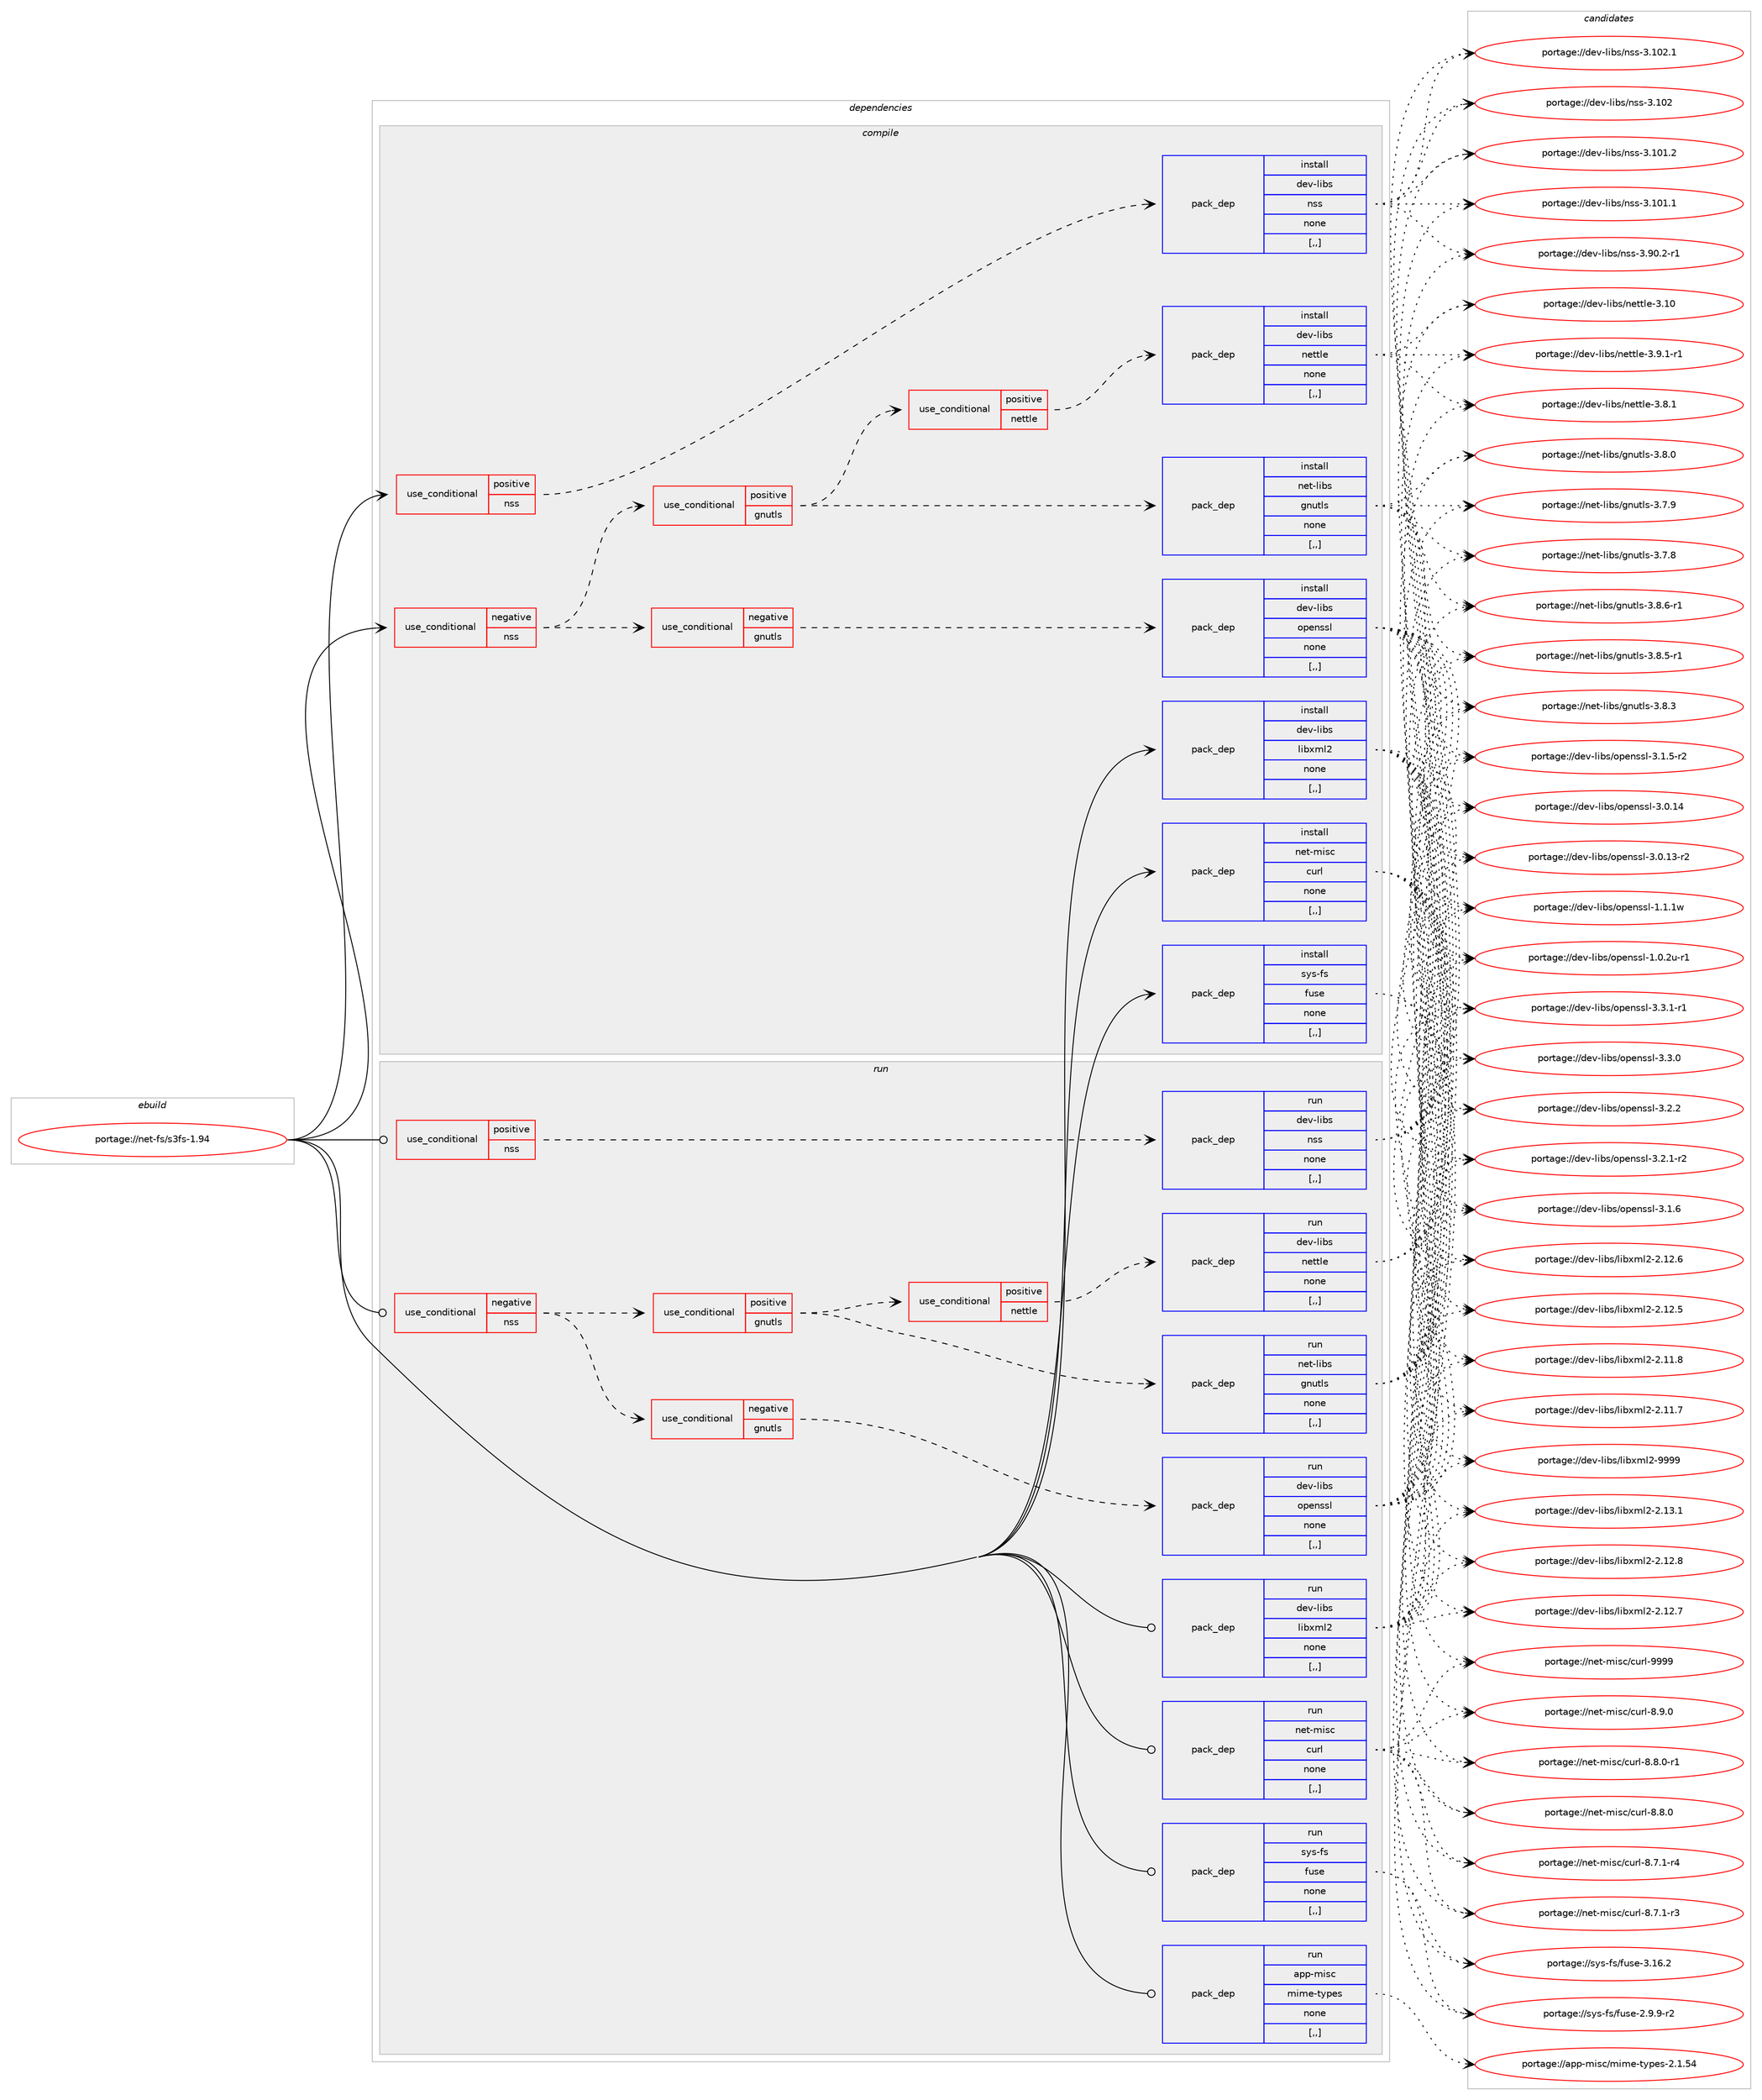 digraph prolog {

# *************
# Graph options
# *************

newrank=true;
concentrate=true;
compound=true;
graph [rankdir=LR,fontname=Helvetica,fontsize=10,ranksep=1.5];#, ranksep=2.5, nodesep=0.2];
edge  [arrowhead=vee];
node  [fontname=Helvetica,fontsize=10];

# **********
# The ebuild
# **********

subgraph cluster_leftcol {
color=gray;
label=<<i>ebuild</i>>;
id [label="portage://net-fs/s3fs-1.94", color=red, width=4, href="../net-fs/s3fs-1.94.svg"];
}

# ****************
# The dependencies
# ****************

subgraph cluster_midcol {
color=gray;
label=<<i>dependencies</i>>;
subgraph cluster_compile {
fillcolor="#eeeeee";
style=filled;
label=<<i>compile</i>>;
subgraph cond90270 {
dependency347625 [label=<<TABLE BORDER="0" CELLBORDER="1" CELLSPACING="0" CELLPADDING="4"><TR><TD ROWSPAN="3" CELLPADDING="10">use_conditional</TD></TR><TR><TD>negative</TD></TR><TR><TD>nss</TD></TR></TABLE>>, shape=none, color=red];
subgraph cond90271 {
dependency347626 [label=<<TABLE BORDER="0" CELLBORDER="1" CELLSPACING="0" CELLPADDING="4"><TR><TD ROWSPAN="3" CELLPADDING="10">use_conditional</TD></TR><TR><TD>positive</TD></TR><TR><TD>gnutls</TD></TR></TABLE>>, shape=none, color=red];
subgraph pack254760 {
dependency347627 [label=<<TABLE BORDER="0" CELLBORDER="1" CELLSPACING="0" CELLPADDING="4" WIDTH="220"><TR><TD ROWSPAN="6" CELLPADDING="30">pack_dep</TD></TR><TR><TD WIDTH="110">install</TD></TR><TR><TD>net-libs</TD></TR><TR><TD>gnutls</TD></TR><TR><TD>none</TD></TR><TR><TD>[,,]</TD></TR></TABLE>>, shape=none, color=blue];
}
dependency347626:e -> dependency347627:w [weight=20,style="dashed",arrowhead="vee"];
subgraph cond90272 {
dependency347628 [label=<<TABLE BORDER="0" CELLBORDER="1" CELLSPACING="0" CELLPADDING="4"><TR><TD ROWSPAN="3" CELLPADDING="10">use_conditional</TD></TR><TR><TD>positive</TD></TR><TR><TD>nettle</TD></TR></TABLE>>, shape=none, color=red];
subgraph pack254761 {
dependency347629 [label=<<TABLE BORDER="0" CELLBORDER="1" CELLSPACING="0" CELLPADDING="4" WIDTH="220"><TR><TD ROWSPAN="6" CELLPADDING="30">pack_dep</TD></TR><TR><TD WIDTH="110">install</TD></TR><TR><TD>dev-libs</TD></TR><TR><TD>nettle</TD></TR><TR><TD>none</TD></TR><TR><TD>[,,]</TD></TR></TABLE>>, shape=none, color=blue];
}
dependency347628:e -> dependency347629:w [weight=20,style="dashed",arrowhead="vee"];
}
dependency347626:e -> dependency347628:w [weight=20,style="dashed",arrowhead="vee"];
}
dependency347625:e -> dependency347626:w [weight=20,style="dashed",arrowhead="vee"];
subgraph cond90273 {
dependency347630 [label=<<TABLE BORDER="0" CELLBORDER="1" CELLSPACING="0" CELLPADDING="4"><TR><TD ROWSPAN="3" CELLPADDING="10">use_conditional</TD></TR><TR><TD>negative</TD></TR><TR><TD>gnutls</TD></TR></TABLE>>, shape=none, color=red];
subgraph pack254762 {
dependency347631 [label=<<TABLE BORDER="0" CELLBORDER="1" CELLSPACING="0" CELLPADDING="4" WIDTH="220"><TR><TD ROWSPAN="6" CELLPADDING="30">pack_dep</TD></TR><TR><TD WIDTH="110">install</TD></TR><TR><TD>dev-libs</TD></TR><TR><TD>openssl</TD></TR><TR><TD>none</TD></TR><TR><TD>[,,]</TD></TR></TABLE>>, shape=none, color=blue];
}
dependency347630:e -> dependency347631:w [weight=20,style="dashed",arrowhead="vee"];
}
dependency347625:e -> dependency347630:w [weight=20,style="dashed",arrowhead="vee"];
}
id:e -> dependency347625:w [weight=20,style="solid",arrowhead="vee"];
subgraph cond90274 {
dependency347632 [label=<<TABLE BORDER="0" CELLBORDER="1" CELLSPACING="0" CELLPADDING="4"><TR><TD ROWSPAN="3" CELLPADDING="10">use_conditional</TD></TR><TR><TD>positive</TD></TR><TR><TD>nss</TD></TR></TABLE>>, shape=none, color=red];
subgraph pack254763 {
dependency347633 [label=<<TABLE BORDER="0" CELLBORDER="1" CELLSPACING="0" CELLPADDING="4" WIDTH="220"><TR><TD ROWSPAN="6" CELLPADDING="30">pack_dep</TD></TR><TR><TD WIDTH="110">install</TD></TR><TR><TD>dev-libs</TD></TR><TR><TD>nss</TD></TR><TR><TD>none</TD></TR><TR><TD>[,,]</TD></TR></TABLE>>, shape=none, color=blue];
}
dependency347632:e -> dependency347633:w [weight=20,style="dashed",arrowhead="vee"];
}
id:e -> dependency347632:w [weight=20,style="solid",arrowhead="vee"];
subgraph pack254764 {
dependency347634 [label=<<TABLE BORDER="0" CELLBORDER="1" CELLSPACING="0" CELLPADDING="4" WIDTH="220"><TR><TD ROWSPAN="6" CELLPADDING="30">pack_dep</TD></TR><TR><TD WIDTH="110">install</TD></TR><TR><TD>dev-libs</TD></TR><TR><TD>libxml2</TD></TR><TR><TD>none</TD></TR><TR><TD>[,,]</TD></TR></TABLE>>, shape=none, color=blue];
}
id:e -> dependency347634:w [weight=20,style="solid",arrowhead="vee"];
subgraph pack254765 {
dependency347635 [label=<<TABLE BORDER="0" CELLBORDER="1" CELLSPACING="0" CELLPADDING="4" WIDTH="220"><TR><TD ROWSPAN="6" CELLPADDING="30">pack_dep</TD></TR><TR><TD WIDTH="110">install</TD></TR><TR><TD>net-misc</TD></TR><TR><TD>curl</TD></TR><TR><TD>none</TD></TR><TR><TD>[,,]</TD></TR></TABLE>>, shape=none, color=blue];
}
id:e -> dependency347635:w [weight=20,style="solid",arrowhead="vee"];
subgraph pack254766 {
dependency347636 [label=<<TABLE BORDER="0" CELLBORDER="1" CELLSPACING="0" CELLPADDING="4" WIDTH="220"><TR><TD ROWSPAN="6" CELLPADDING="30">pack_dep</TD></TR><TR><TD WIDTH="110">install</TD></TR><TR><TD>sys-fs</TD></TR><TR><TD>fuse</TD></TR><TR><TD>none</TD></TR><TR><TD>[,,]</TD></TR></TABLE>>, shape=none, color=blue];
}
id:e -> dependency347636:w [weight=20,style="solid",arrowhead="vee"];
}
subgraph cluster_compileandrun {
fillcolor="#eeeeee";
style=filled;
label=<<i>compile and run</i>>;
}
subgraph cluster_run {
fillcolor="#eeeeee";
style=filled;
label=<<i>run</i>>;
subgraph cond90275 {
dependency347637 [label=<<TABLE BORDER="0" CELLBORDER="1" CELLSPACING="0" CELLPADDING="4"><TR><TD ROWSPAN="3" CELLPADDING="10">use_conditional</TD></TR><TR><TD>negative</TD></TR><TR><TD>nss</TD></TR></TABLE>>, shape=none, color=red];
subgraph cond90276 {
dependency347638 [label=<<TABLE BORDER="0" CELLBORDER="1" CELLSPACING="0" CELLPADDING="4"><TR><TD ROWSPAN="3" CELLPADDING="10">use_conditional</TD></TR><TR><TD>positive</TD></TR><TR><TD>gnutls</TD></TR></TABLE>>, shape=none, color=red];
subgraph pack254767 {
dependency347639 [label=<<TABLE BORDER="0" CELLBORDER="1" CELLSPACING="0" CELLPADDING="4" WIDTH="220"><TR><TD ROWSPAN="6" CELLPADDING="30">pack_dep</TD></TR><TR><TD WIDTH="110">run</TD></TR><TR><TD>net-libs</TD></TR><TR><TD>gnutls</TD></TR><TR><TD>none</TD></TR><TR><TD>[,,]</TD></TR></TABLE>>, shape=none, color=blue];
}
dependency347638:e -> dependency347639:w [weight=20,style="dashed",arrowhead="vee"];
subgraph cond90277 {
dependency347640 [label=<<TABLE BORDER="0" CELLBORDER="1" CELLSPACING="0" CELLPADDING="4"><TR><TD ROWSPAN="3" CELLPADDING="10">use_conditional</TD></TR><TR><TD>positive</TD></TR><TR><TD>nettle</TD></TR></TABLE>>, shape=none, color=red];
subgraph pack254768 {
dependency347641 [label=<<TABLE BORDER="0" CELLBORDER="1" CELLSPACING="0" CELLPADDING="4" WIDTH="220"><TR><TD ROWSPAN="6" CELLPADDING="30">pack_dep</TD></TR><TR><TD WIDTH="110">run</TD></TR><TR><TD>dev-libs</TD></TR><TR><TD>nettle</TD></TR><TR><TD>none</TD></TR><TR><TD>[,,]</TD></TR></TABLE>>, shape=none, color=blue];
}
dependency347640:e -> dependency347641:w [weight=20,style="dashed",arrowhead="vee"];
}
dependency347638:e -> dependency347640:w [weight=20,style="dashed",arrowhead="vee"];
}
dependency347637:e -> dependency347638:w [weight=20,style="dashed",arrowhead="vee"];
subgraph cond90278 {
dependency347642 [label=<<TABLE BORDER="0" CELLBORDER="1" CELLSPACING="0" CELLPADDING="4"><TR><TD ROWSPAN="3" CELLPADDING="10">use_conditional</TD></TR><TR><TD>negative</TD></TR><TR><TD>gnutls</TD></TR></TABLE>>, shape=none, color=red];
subgraph pack254769 {
dependency347643 [label=<<TABLE BORDER="0" CELLBORDER="1" CELLSPACING="0" CELLPADDING="4" WIDTH="220"><TR><TD ROWSPAN="6" CELLPADDING="30">pack_dep</TD></TR><TR><TD WIDTH="110">run</TD></TR><TR><TD>dev-libs</TD></TR><TR><TD>openssl</TD></TR><TR><TD>none</TD></TR><TR><TD>[,,]</TD></TR></TABLE>>, shape=none, color=blue];
}
dependency347642:e -> dependency347643:w [weight=20,style="dashed",arrowhead="vee"];
}
dependency347637:e -> dependency347642:w [weight=20,style="dashed",arrowhead="vee"];
}
id:e -> dependency347637:w [weight=20,style="solid",arrowhead="odot"];
subgraph cond90279 {
dependency347644 [label=<<TABLE BORDER="0" CELLBORDER="1" CELLSPACING="0" CELLPADDING="4"><TR><TD ROWSPAN="3" CELLPADDING="10">use_conditional</TD></TR><TR><TD>positive</TD></TR><TR><TD>nss</TD></TR></TABLE>>, shape=none, color=red];
subgraph pack254770 {
dependency347645 [label=<<TABLE BORDER="0" CELLBORDER="1" CELLSPACING="0" CELLPADDING="4" WIDTH="220"><TR><TD ROWSPAN="6" CELLPADDING="30">pack_dep</TD></TR><TR><TD WIDTH="110">run</TD></TR><TR><TD>dev-libs</TD></TR><TR><TD>nss</TD></TR><TR><TD>none</TD></TR><TR><TD>[,,]</TD></TR></TABLE>>, shape=none, color=blue];
}
dependency347644:e -> dependency347645:w [weight=20,style="dashed",arrowhead="vee"];
}
id:e -> dependency347644:w [weight=20,style="solid",arrowhead="odot"];
subgraph pack254771 {
dependency347646 [label=<<TABLE BORDER="0" CELLBORDER="1" CELLSPACING="0" CELLPADDING="4" WIDTH="220"><TR><TD ROWSPAN="6" CELLPADDING="30">pack_dep</TD></TR><TR><TD WIDTH="110">run</TD></TR><TR><TD>app-misc</TD></TR><TR><TD>mime-types</TD></TR><TR><TD>none</TD></TR><TR><TD>[,,]</TD></TR></TABLE>>, shape=none, color=blue];
}
id:e -> dependency347646:w [weight=20,style="solid",arrowhead="odot"];
subgraph pack254772 {
dependency347647 [label=<<TABLE BORDER="0" CELLBORDER="1" CELLSPACING="0" CELLPADDING="4" WIDTH="220"><TR><TD ROWSPAN="6" CELLPADDING="30">pack_dep</TD></TR><TR><TD WIDTH="110">run</TD></TR><TR><TD>dev-libs</TD></TR><TR><TD>libxml2</TD></TR><TR><TD>none</TD></TR><TR><TD>[,,]</TD></TR></TABLE>>, shape=none, color=blue];
}
id:e -> dependency347647:w [weight=20,style="solid",arrowhead="odot"];
subgraph pack254773 {
dependency347648 [label=<<TABLE BORDER="0" CELLBORDER="1" CELLSPACING="0" CELLPADDING="4" WIDTH="220"><TR><TD ROWSPAN="6" CELLPADDING="30">pack_dep</TD></TR><TR><TD WIDTH="110">run</TD></TR><TR><TD>net-misc</TD></TR><TR><TD>curl</TD></TR><TR><TD>none</TD></TR><TR><TD>[,,]</TD></TR></TABLE>>, shape=none, color=blue];
}
id:e -> dependency347648:w [weight=20,style="solid",arrowhead="odot"];
subgraph pack254774 {
dependency347649 [label=<<TABLE BORDER="0" CELLBORDER="1" CELLSPACING="0" CELLPADDING="4" WIDTH="220"><TR><TD ROWSPAN="6" CELLPADDING="30">pack_dep</TD></TR><TR><TD WIDTH="110">run</TD></TR><TR><TD>sys-fs</TD></TR><TR><TD>fuse</TD></TR><TR><TD>none</TD></TR><TR><TD>[,,]</TD></TR></TABLE>>, shape=none, color=blue];
}
id:e -> dependency347649:w [weight=20,style="solid",arrowhead="odot"];
}
}

# **************
# The candidates
# **************

subgraph cluster_choices {
rank=same;
color=gray;
label=<<i>candidates</i>>;

subgraph choice254760 {
color=black;
nodesep=1;
choice1101011164510810598115471031101171161081154551465646544511449 [label="portage://net-libs/gnutls-3.8.6-r1", color=red, width=4,href="../net-libs/gnutls-3.8.6-r1.svg"];
choice1101011164510810598115471031101171161081154551465646534511449 [label="portage://net-libs/gnutls-3.8.5-r1", color=red, width=4,href="../net-libs/gnutls-3.8.5-r1.svg"];
choice110101116451081059811547103110117116108115455146564651 [label="portage://net-libs/gnutls-3.8.3", color=red, width=4,href="../net-libs/gnutls-3.8.3.svg"];
choice110101116451081059811547103110117116108115455146564648 [label="portage://net-libs/gnutls-3.8.0", color=red, width=4,href="../net-libs/gnutls-3.8.0.svg"];
choice110101116451081059811547103110117116108115455146554657 [label="portage://net-libs/gnutls-3.7.9", color=red, width=4,href="../net-libs/gnutls-3.7.9.svg"];
choice110101116451081059811547103110117116108115455146554656 [label="portage://net-libs/gnutls-3.7.8", color=red, width=4,href="../net-libs/gnutls-3.7.8.svg"];
dependency347627:e -> choice1101011164510810598115471031101171161081154551465646544511449:w [style=dotted,weight="100"];
dependency347627:e -> choice1101011164510810598115471031101171161081154551465646534511449:w [style=dotted,weight="100"];
dependency347627:e -> choice110101116451081059811547103110117116108115455146564651:w [style=dotted,weight="100"];
dependency347627:e -> choice110101116451081059811547103110117116108115455146564648:w [style=dotted,weight="100"];
dependency347627:e -> choice110101116451081059811547103110117116108115455146554657:w [style=dotted,weight="100"];
dependency347627:e -> choice110101116451081059811547103110117116108115455146554656:w [style=dotted,weight="100"];
}
subgraph choice254761 {
color=black;
nodesep=1;
choice1001011184510810598115471101011161161081014551464948 [label="portage://dev-libs/nettle-3.10", color=red, width=4,href="../dev-libs/nettle-3.10.svg"];
choice1001011184510810598115471101011161161081014551465746494511449 [label="portage://dev-libs/nettle-3.9.1-r1", color=red, width=4,href="../dev-libs/nettle-3.9.1-r1.svg"];
choice100101118451081059811547110101116116108101455146564649 [label="portage://dev-libs/nettle-3.8.1", color=red, width=4,href="../dev-libs/nettle-3.8.1.svg"];
dependency347629:e -> choice1001011184510810598115471101011161161081014551464948:w [style=dotted,weight="100"];
dependency347629:e -> choice1001011184510810598115471101011161161081014551465746494511449:w [style=dotted,weight="100"];
dependency347629:e -> choice100101118451081059811547110101116116108101455146564649:w [style=dotted,weight="100"];
}
subgraph choice254762 {
color=black;
nodesep=1;
choice1001011184510810598115471111121011101151151084551465146494511449 [label="portage://dev-libs/openssl-3.3.1-r1", color=red, width=4,href="../dev-libs/openssl-3.3.1-r1.svg"];
choice100101118451081059811547111112101110115115108455146514648 [label="portage://dev-libs/openssl-3.3.0", color=red, width=4,href="../dev-libs/openssl-3.3.0.svg"];
choice100101118451081059811547111112101110115115108455146504650 [label="portage://dev-libs/openssl-3.2.2", color=red, width=4,href="../dev-libs/openssl-3.2.2.svg"];
choice1001011184510810598115471111121011101151151084551465046494511450 [label="portage://dev-libs/openssl-3.2.1-r2", color=red, width=4,href="../dev-libs/openssl-3.2.1-r2.svg"];
choice100101118451081059811547111112101110115115108455146494654 [label="portage://dev-libs/openssl-3.1.6", color=red, width=4,href="../dev-libs/openssl-3.1.6.svg"];
choice1001011184510810598115471111121011101151151084551464946534511450 [label="portage://dev-libs/openssl-3.1.5-r2", color=red, width=4,href="../dev-libs/openssl-3.1.5-r2.svg"];
choice10010111845108105981154711111210111011511510845514648464952 [label="portage://dev-libs/openssl-3.0.14", color=red, width=4,href="../dev-libs/openssl-3.0.14.svg"];
choice100101118451081059811547111112101110115115108455146484649514511450 [label="portage://dev-libs/openssl-3.0.13-r2", color=red, width=4,href="../dev-libs/openssl-3.0.13-r2.svg"];
choice100101118451081059811547111112101110115115108454946494649119 [label="portage://dev-libs/openssl-1.1.1w", color=red, width=4,href="../dev-libs/openssl-1.1.1w.svg"];
choice1001011184510810598115471111121011101151151084549464846501174511449 [label="portage://dev-libs/openssl-1.0.2u-r1", color=red, width=4,href="../dev-libs/openssl-1.0.2u-r1.svg"];
dependency347631:e -> choice1001011184510810598115471111121011101151151084551465146494511449:w [style=dotted,weight="100"];
dependency347631:e -> choice100101118451081059811547111112101110115115108455146514648:w [style=dotted,weight="100"];
dependency347631:e -> choice100101118451081059811547111112101110115115108455146504650:w [style=dotted,weight="100"];
dependency347631:e -> choice1001011184510810598115471111121011101151151084551465046494511450:w [style=dotted,weight="100"];
dependency347631:e -> choice100101118451081059811547111112101110115115108455146494654:w [style=dotted,weight="100"];
dependency347631:e -> choice1001011184510810598115471111121011101151151084551464946534511450:w [style=dotted,weight="100"];
dependency347631:e -> choice10010111845108105981154711111210111011511510845514648464952:w [style=dotted,weight="100"];
dependency347631:e -> choice100101118451081059811547111112101110115115108455146484649514511450:w [style=dotted,weight="100"];
dependency347631:e -> choice100101118451081059811547111112101110115115108454946494649119:w [style=dotted,weight="100"];
dependency347631:e -> choice1001011184510810598115471111121011101151151084549464846501174511449:w [style=dotted,weight="100"];
}
subgraph choice254763 {
color=black;
nodesep=1;
choice1001011184510810598115471101151154551464948504649 [label="portage://dev-libs/nss-3.102.1", color=red, width=4,href="../dev-libs/nss-3.102.1.svg"];
choice100101118451081059811547110115115455146494850 [label="portage://dev-libs/nss-3.102", color=red, width=4,href="../dev-libs/nss-3.102.svg"];
choice1001011184510810598115471101151154551464948494650 [label="portage://dev-libs/nss-3.101.2", color=red, width=4,href="../dev-libs/nss-3.101.2.svg"];
choice1001011184510810598115471101151154551464948494649 [label="portage://dev-libs/nss-3.101.1", color=red, width=4,href="../dev-libs/nss-3.101.1.svg"];
choice100101118451081059811547110115115455146574846504511449 [label="portage://dev-libs/nss-3.90.2-r1", color=red, width=4,href="../dev-libs/nss-3.90.2-r1.svg"];
dependency347633:e -> choice1001011184510810598115471101151154551464948504649:w [style=dotted,weight="100"];
dependency347633:e -> choice100101118451081059811547110115115455146494850:w [style=dotted,weight="100"];
dependency347633:e -> choice1001011184510810598115471101151154551464948494650:w [style=dotted,weight="100"];
dependency347633:e -> choice1001011184510810598115471101151154551464948494649:w [style=dotted,weight="100"];
dependency347633:e -> choice100101118451081059811547110115115455146574846504511449:w [style=dotted,weight="100"];
}
subgraph choice254764 {
color=black;
nodesep=1;
choice10010111845108105981154710810598120109108504557575757 [label="portage://dev-libs/libxml2-9999", color=red, width=4,href="../dev-libs/libxml2-9999.svg"];
choice100101118451081059811547108105981201091085045504649514649 [label="portage://dev-libs/libxml2-2.13.1", color=red, width=4,href="../dev-libs/libxml2-2.13.1.svg"];
choice100101118451081059811547108105981201091085045504649504656 [label="portage://dev-libs/libxml2-2.12.8", color=red, width=4,href="../dev-libs/libxml2-2.12.8.svg"];
choice100101118451081059811547108105981201091085045504649504655 [label="portage://dev-libs/libxml2-2.12.7", color=red, width=4,href="../dev-libs/libxml2-2.12.7.svg"];
choice100101118451081059811547108105981201091085045504649504654 [label="portage://dev-libs/libxml2-2.12.6", color=red, width=4,href="../dev-libs/libxml2-2.12.6.svg"];
choice100101118451081059811547108105981201091085045504649504653 [label="portage://dev-libs/libxml2-2.12.5", color=red, width=4,href="../dev-libs/libxml2-2.12.5.svg"];
choice100101118451081059811547108105981201091085045504649494656 [label="portage://dev-libs/libxml2-2.11.8", color=red, width=4,href="../dev-libs/libxml2-2.11.8.svg"];
choice100101118451081059811547108105981201091085045504649494655 [label="portage://dev-libs/libxml2-2.11.7", color=red, width=4,href="../dev-libs/libxml2-2.11.7.svg"];
dependency347634:e -> choice10010111845108105981154710810598120109108504557575757:w [style=dotted,weight="100"];
dependency347634:e -> choice100101118451081059811547108105981201091085045504649514649:w [style=dotted,weight="100"];
dependency347634:e -> choice100101118451081059811547108105981201091085045504649504656:w [style=dotted,weight="100"];
dependency347634:e -> choice100101118451081059811547108105981201091085045504649504655:w [style=dotted,weight="100"];
dependency347634:e -> choice100101118451081059811547108105981201091085045504649504654:w [style=dotted,weight="100"];
dependency347634:e -> choice100101118451081059811547108105981201091085045504649504653:w [style=dotted,weight="100"];
dependency347634:e -> choice100101118451081059811547108105981201091085045504649494656:w [style=dotted,weight="100"];
dependency347634:e -> choice100101118451081059811547108105981201091085045504649494655:w [style=dotted,weight="100"];
}
subgraph choice254765 {
color=black;
nodesep=1;
choice110101116451091051159947991171141084557575757 [label="portage://net-misc/curl-9999", color=red, width=4,href="../net-misc/curl-9999.svg"];
choice11010111645109105115994799117114108455646574648 [label="portage://net-misc/curl-8.9.0", color=red, width=4,href="../net-misc/curl-8.9.0.svg"];
choice110101116451091051159947991171141084556465646484511449 [label="portage://net-misc/curl-8.8.0-r1", color=red, width=4,href="../net-misc/curl-8.8.0-r1.svg"];
choice11010111645109105115994799117114108455646564648 [label="portage://net-misc/curl-8.8.0", color=red, width=4,href="../net-misc/curl-8.8.0.svg"];
choice110101116451091051159947991171141084556465546494511452 [label="portage://net-misc/curl-8.7.1-r4", color=red, width=4,href="../net-misc/curl-8.7.1-r4.svg"];
choice110101116451091051159947991171141084556465546494511451 [label="portage://net-misc/curl-8.7.1-r3", color=red, width=4,href="../net-misc/curl-8.7.1-r3.svg"];
dependency347635:e -> choice110101116451091051159947991171141084557575757:w [style=dotted,weight="100"];
dependency347635:e -> choice11010111645109105115994799117114108455646574648:w [style=dotted,weight="100"];
dependency347635:e -> choice110101116451091051159947991171141084556465646484511449:w [style=dotted,weight="100"];
dependency347635:e -> choice11010111645109105115994799117114108455646564648:w [style=dotted,weight="100"];
dependency347635:e -> choice110101116451091051159947991171141084556465546494511452:w [style=dotted,weight="100"];
dependency347635:e -> choice110101116451091051159947991171141084556465546494511451:w [style=dotted,weight="100"];
}
subgraph choice254766 {
color=black;
nodesep=1;
choice115121115451021154710211711510145514649544650 [label="portage://sys-fs/fuse-3.16.2", color=red, width=4,href="../sys-fs/fuse-3.16.2.svg"];
choice11512111545102115471021171151014550465746574511450 [label="portage://sys-fs/fuse-2.9.9-r2", color=red, width=4,href="../sys-fs/fuse-2.9.9-r2.svg"];
dependency347636:e -> choice115121115451021154710211711510145514649544650:w [style=dotted,weight="100"];
dependency347636:e -> choice11512111545102115471021171151014550465746574511450:w [style=dotted,weight="100"];
}
subgraph choice254767 {
color=black;
nodesep=1;
choice1101011164510810598115471031101171161081154551465646544511449 [label="portage://net-libs/gnutls-3.8.6-r1", color=red, width=4,href="../net-libs/gnutls-3.8.6-r1.svg"];
choice1101011164510810598115471031101171161081154551465646534511449 [label="portage://net-libs/gnutls-3.8.5-r1", color=red, width=4,href="../net-libs/gnutls-3.8.5-r1.svg"];
choice110101116451081059811547103110117116108115455146564651 [label="portage://net-libs/gnutls-3.8.3", color=red, width=4,href="../net-libs/gnutls-3.8.3.svg"];
choice110101116451081059811547103110117116108115455146564648 [label="portage://net-libs/gnutls-3.8.0", color=red, width=4,href="../net-libs/gnutls-3.8.0.svg"];
choice110101116451081059811547103110117116108115455146554657 [label="portage://net-libs/gnutls-3.7.9", color=red, width=4,href="../net-libs/gnutls-3.7.9.svg"];
choice110101116451081059811547103110117116108115455146554656 [label="portage://net-libs/gnutls-3.7.8", color=red, width=4,href="../net-libs/gnutls-3.7.8.svg"];
dependency347639:e -> choice1101011164510810598115471031101171161081154551465646544511449:w [style=dotted,weight="100"];
dependency347639:e -> choice1101011164510810598115471031101171161081154551465646534511449:w [style=dotted,weight="100"];
dependency347639:e -> choice110101116451081059811547103110117116108115455146564651:w [style=dotted,weight="100"];
dependency347639:e -> choice110101116451081059811547103110117116108115455146564648:w [style=dotted,weight="100"];
dependency347639:e -> choice110101116451081059811547103110117116108115455146554657:w [style=dotted,weight="100"];
dependency347639:e -> choice110101116451081059811547103110117116108115455146554656:w [style=dotted,weight="100"];
}
subgraph choice254768 {
color=black;
nodesep=1;
choice1001011184510810598115471101011161161081014551464948 [label="portage://dev-libs/nettle-3.10", color=red, width=4,href="../dev-libs/nettle-3.10.svg"];
choice1001011184510810598115471101011161161081014551465746494511449 [label="portage://dev-libs/nettle-3.9.1-r1", color=red, width=4,href="../dev-libs/nettle-3.9.1-r1.svg"];
choice100101118451081059811547110101116116108101455146564649 [label="portage://dev-libs/nettle-3.8.1", color=red, width=4,href="../dev-libs/nettle-3.8.1.svg"];
dependency347641:e -> choice1001011184510810598115471101011161161081014551464948:w [style=dotted,weight="100"];
dependency347641:e -> choice1001011184510810598115471101011161161081014551465746494511449:w [style=dotted,weight="100"];
dependency347641:e -> choice100101118451081059811547110101116116108101455146564649:w [style=dotted,weight="100"];
}
subgraph choice254769 {
color=black;
nodesep=1;
choice1001011184510810598115471111121011101151151084551465146494511449 [label="portage://dev-libs/openssl-3.3.1-r1", color=red, width=4,href="../dev-libs/openssl-3.3.1-r1.svg"];
choice100101118451081059811547111112101110115115108455146514648 [label="portage://dev-libs/openssl-3.3.0", color=red, width=4,href="../dev-libs/openssl-3.3.0.svg"];
choice100101118451081059811547111112101110115115108455146504650 [label="portage://dev-libs/openssl-3.2.2", color=red, width=4,href="../dev-libs/openssl-3.2.2.svg"];
choice1001011184510810598115471111121011101151151084551465046494511450 [label="portage://dev-libs/openssl-3.2.1-r2", color=red, width=4,href="../dev-libs/openssl-3.2.1-r2.svg"];
choice100101118451081059811547111112101110115115108455146494654 [label="portage://dev-libs/openssl-3.1.6", color=red, width=4,href="../dev-libs/openssl-3.1.6.svg"];
choice1001011184510810598115471111121011101151151084551464946534511450 [label="portage://dev-libs/openssl-3.1.5-r2", color=red, width=4,href="../dev-libs/openssl-3.1.5-r2.svg"];
choice10010111845108105981154711111210111011511510845514648464952 [label="portage://dev-libs/openssl-3.0.14", color=red, width=4,href="../dev-libs/openssl-3.0.14.svg"];
choice100101118451081059811547111112101110115115108455146484649514511450 [label="portage://dev-libs/openssl-3.0.13-r2", color=red, width=4,href="../dev-libs/openssl-3.0.13-r2.svg"];
choice100101118451081059811547111112101110115115108454946494649119 [label="portage://dev-libs/openssl-1.1.1w", color=red, width=4,href="../dev-libs/openssl-1.1.1w.svg"];
choice1001011184510810598115471111121011101151151084549464846501174511449 [label="portage://dev-libs/openssl-1.0.2u-r1", color=red, width=4,href="../dev-libs/openssl-1.0.2u-r1.svg"];
dependency347643:e -> choice1001011184510810598115471111121011101151151084551465146494511449:w [style=dotted,weight="100"];
dependency347643:e -> choice100101118451081059811547111112101110115115108455146514648:w [style=dotted,weight="100"];
dependency347643:e -> choice100101118451081059811547111112101110115115108455146504650:w [style=dotted,weight="100"];
dependency347643:e -> choice1001011184510810598115471111121011101151151084551465046494511450:w [style=dotted,weight="100"];
dependency347643:e -> choice100101118451081059811547111112101110115115108455146494654:w [style=dotted,weight="100"];
dependency347643:e -> choice1001011184510810598115471111121011101151151084551464946534511450:w [style=dotted,weight="100"];
dependency347643:e -> choice10010111845108105981154711111210111011511510845514648464952:w [style=dotted,weight="100"];
dependency347643:e -> choice100101118451081059811547111112101110115115108455146484649514511450:w [style=dotted,weight="100"];
dependency347643:e -> choice100101118451081059811547111112101110115115108454946494649119:w [style=dotted,weight="100"];
dependency347643:e -> choice1001011184510810598115471111121011101151151084549464846501174511449:w [style=dotted,weight="100"];
}
subgraph choice254770 {
color=black;
nodesep=1;
choice1001011184510810598115471101151154551464948504649 [label="portage://dev-libs/nss-3.102.1", color=red, width=4,href="../dev-libs/nss-3.102.1.svg"];
choice100101118451081059811547110115115455146494850 [label="portage://dev-libs/nss-3.102", color=red, width=4,href="../dev-libs/nss-3.102.svg"];
choice1001011184510810598115471101151154551464948494650 [label="portage://dev-libs/nss-3.101.2", color=red, width=4,href="../dev-libs/nss-3.101.2.svg"];
choice1001011184510810598115471101151154551464948494649 [label="portage://dev-libs/nss-3.101.1", color=red, width=4,href="../dev-libs/nss-3.101.1.svg"];
choice100101118451081059811547110115115455146574846504511449 [label="portage://dev-libs/nss-3.90.2-r1", color=red, width=4,href="../dev-libs/nss-3.90.2-r1.svg"];
dependency347645:e -> choice1001011184510810598115471101151154551464948504649:w [style=dotted,weight="100"];
dependency347645:e -> choice100101118451081059811547110115115455146494850:w [style=dotted,weight="100"];
dependency347645:e -> choice1001011184510810598115471101151154551464948494650:w [style=dotted,weight="100"];
dependency347645:e -> choice1001011184510810598115471101151154551464948494649:w [style=dotted,weight="100"];
dependency347645:e -> choice100101118451081059811547110115115455146574846504511449:w [style=dotted,weight="100"];
}
subgraph choice254771 {
color=black;
nodesep=1;
choice971121124510910511599471091051091014511612111210111545504649465352 [label="portage://app-misc/mime-types-2.1.54", color=red, width=4,href="../app-misc/mime-types-2.1.54.svg"];
dependency347646:e -> choice971121124510910511599471091051091014511612111210111545504649465352:w [style=dotted,weight="100"];
}
subgraph choice254772 {
color=black;
nodesep=1;
choice10010111845108105981154710810598120109108504557575757 [label="portage://dev-libs/libxml2-9999", color=red, width=4,href="../dev-libs/libxml2-9999.svg"];
choice100101118451081059811547108105981201091085045504649514649 [label="portage://dev-libs/libxml2-2.13.1", color=red, width=4,href="../dev-libs/libxml2-2.13.1.svg"];
choice100101118451081059811547108105981201091085045504649504656 [label="portage://dev-libs/libxml2-2.12.8", color=red, width=4,href="../dev-libs/libxml2-2.12.8.svg"];
choice100101118451081059811547108105981201091085045504649504655 [label="portage://dev-libs/libxml2-2.12.7", color=red, width=4,href="../dev-libs/libxml2-2.12.7.svg"];
choice100101118451081059811547108105981201091085045504649504654 [label="portage://dev-libs/libxml2-2.12.6", color=red, width=4,href="../dev-libs/libxml2-2.12.6.svg"];
choice100101118451081059811547108105981201091085045504649504653 [label="portage://dev-libs/libxml2-2.12.5", color=red, width=4,href="../dev-libs/libxml2-2.12.5.svg"];
choice100101118451081059811547108105981201091085045504649494656 [label="portage://dev-libs/libxml2-2.11.8", color=red, width=4,href="../dev-libs/libxml2-2.11.8.svg"];
choice100101118451081059811547108105981201091085045504649494655 [label="portage://dev-libs/libxml2-2.11.7", color=red, width=4,href="../dev-libs/libxml2-2.11.7.svg"];
dependency347647:e -> choice10010111845108105981154710810598120109108504557575757:w [style=dotted,weight="100"];
dependency347647:e -> choice100101118451081059811547108105981201091085045504649514649:w [style=dotted,weight="100"];
dependency347647:e -> choice100101118451081059811547108105981201091085045504649504656:w [style=dotted,weight="100"];
dependency347647:e -> choice100101118451081059811547108105981201091085045504649504655:w [style=dotted,weight="100"];
dependency347647:e -> choice100101118451081059811547108105981201091085045504649504654:w [style=dotted,weight="100"];
dependency347647:e -> choice100101118451081059811547108105981201091085045504649504653:w [style=dotted,weight="100"];
dependency347647:e -> choice100101118451081059811547108105981201091085045504649494656:w [style=dotted,weight="100"];
dependency347647:e -> choice100101118451081059811547108105981201091085045504649494655:w [style=dotted,weight="100"];
}
subgraph choice254773 {
color=black;
nodesep=1;
choice110101116451091051159947991171141084557575757 [label="portage://net-misc/curl-9999", color=red, width=4,href="../net-misc/curl-9999.svg"];
choice11010111645109105115994799117114108455646574648 [label="portage://net-misc/curl-8.9.0", color=red, width=4,href="../net-misc/curl-8.9.0.svg"];
choice110101116451091051159947991171141084556465646484511449 [label="portage://net-misc/curl-8.8.0-r1", color=red, width=4,href="../net-misc/curl-8.8.0-r1.svg"];
choice11010111645109105115994799117114108455646564648 [label="portage://net-misc/curl-8.8.0", color=red, width=4,href="../net-misc/curl-8.8.0.svg"];
choice110101116451091051159947991171141084556465546494511452 [label="portage://net-misc/curl-8.7.1-r4", color=red, width=4,href="../net-misc/curl-8.7.1-r4.svg"];
choice110101116451091051159947991171141084556465546494511451 [label="portage://net-misc/curl-8.7.1-r3", color=red, width=4,href="../net-misc/curl-8.7.1-r3.svg"];
dependency347648:e -> choice110101116451091051159947991171141084557575757:w [style=dotted,weight="100"];
dependency347648:e -> choice11010111645109105115994799117114108455646574648:w [style=dotted,weight="100"];
dependency347648:e -> choice110101116451091051159947991171141084556465646484511449:w [style=dotted,weight="100"];
dependency347648:e -> choice11010111645109105115994799117114108455646564648:w [style=dotted,weight="100"];
dependency347648:e -> choice110101116451091051159947991171141084556465546494511452:w [style=dotted,weight="100"];
dependency347648:e -> choice110101116451091051159947991171141084556465546494511451:w [style=dotted,weight="100"];
}
subgraph choice254774 {
color=black;
nodesep=1;
choice115121115451021154710211711510145514649544650 [label="portage://sys-fs/fuse-3.16.2", color=red, width=4,href="../sys-fs/fuse-3.16.2.svg"];
choice11512111545102115471021171151014550465746574511450 [label="portage://sys-fs/fuse-2.9.9-r2", color=red, width=4,href="../sys-fs/fuse-2.9.9-r2.svg"];
dependency347649:e -> choice115121115451021154710211711510145514649544650:w [style=dotted,weight="100"];
dependency347649:e -> choice11512111545102115471021171151014550465746574511450:w [style=dotted,weight="100"];
}
}

}
